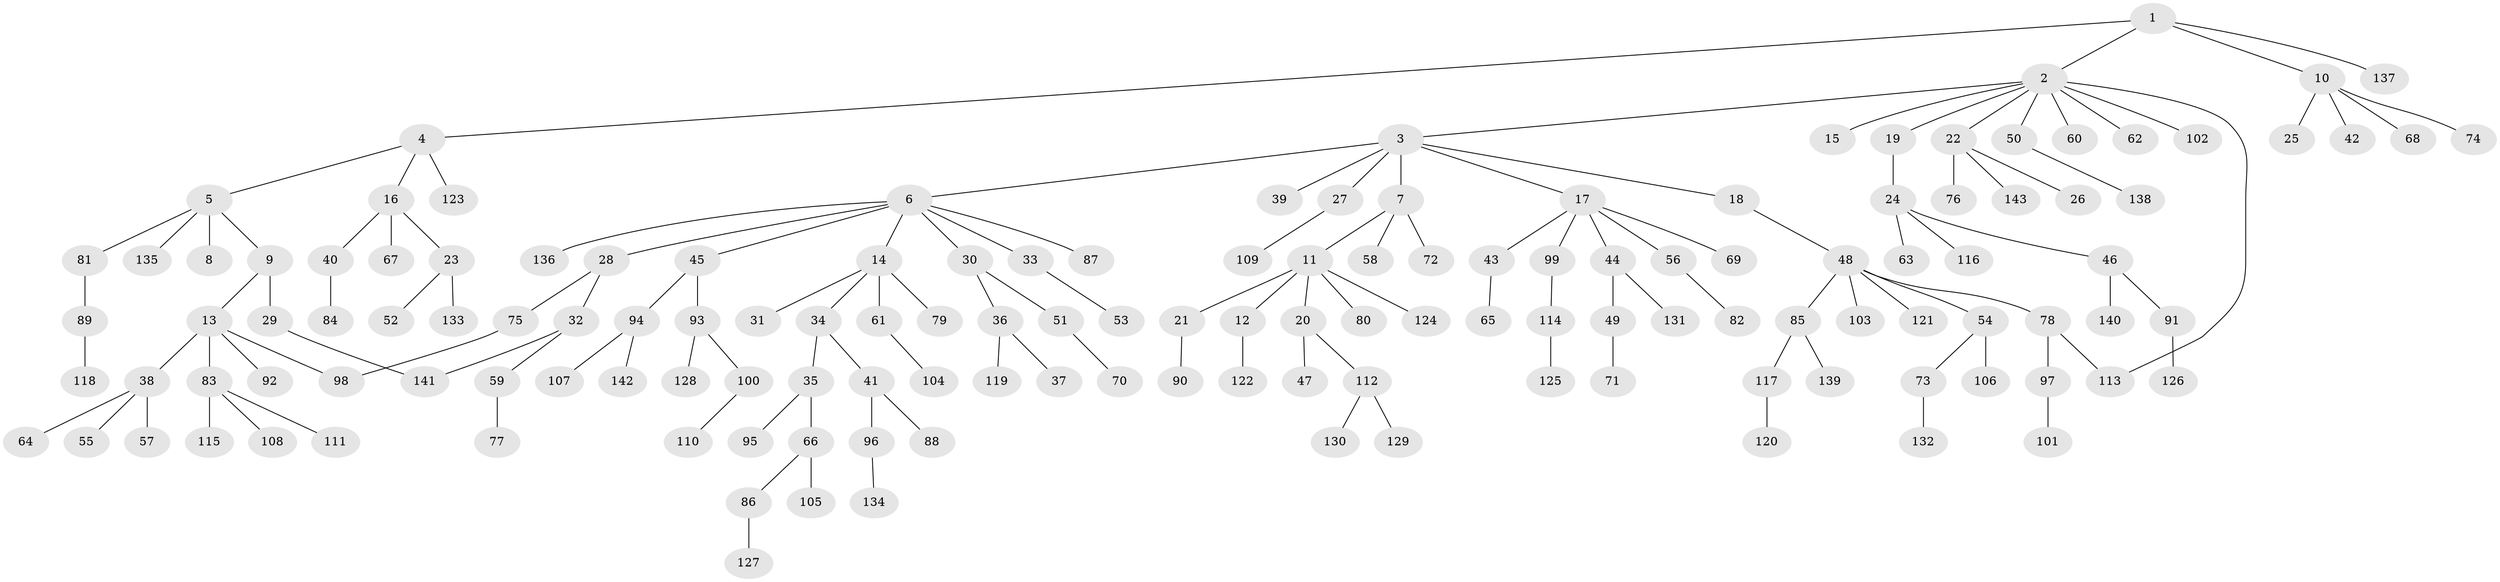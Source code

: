 // coarse degree distribution, {1: 0.9047619047619048, 6: 0.023809523809523808, 23: 0.023809523809523808, 2: 0.023809523809523808, 13: 0.023809523809523808}
// Generated by graph-tools (version 1.1) at 2025/45/03/04/25 21:45:55]
// undirected, 143 vertices, 145 edges
graph export_dot {
graph [start="1"]
  node [color=gray90,style=filled];
  1;
  2;
  3;
  4;
  5;
  6;
  7;
  8;
  9;
  10;
  11;
  12;
  13;
  14;
  15;
  16;
  17;
  18;
  19;
  20;
  21;
  22;
  23;
  24;
  25;
  26;
  27;
  28;
  29;
  30;
  31;
  32;
  33;
  34;
  35;
  36;
  37;
  38;
  39;
  40;
  41;
  42;
  43;
  44;
  45;
  46;
  47;
  48;
  49;
  50;
  51;
  52;
  53;
  54;
  55;
  56;
  57;
  58;
  59;
  60;
  61;
  62;
  63;
  64;
  65;
  66;
  67;
  68;
  69;
  70;
  71;
  72;
  73;
  74;
  75;
  76;
  77;
  78;
  79;
  80;
  81;
  82;
  83;
  84;
  85;
  86;
  87;
  88;
  89;
  90;
  91;
  92;
  93;
  94;
  95;
  96;
  97;
  98;
  99;
  100;
  101;
  102;
  103;
  104;
  105;
  106;
  107;
  108;
  109;
  110;
  111;
  112;
  113;
  114;
  115;
  116;
  117;
  118;
  119;
  120;
  121;
  122;
  123;
  124;
  125;
  126;
  127;
  128;
  129;
  130;
  131;
  132;
  133;
  134;
  135;
  136;
  137;
  138;
  139;
  140;
  141;
  142;
  143;
  1 -- 2;
  1 -- 4;
  1 -- 10;
  1 -- 137;
  2 -- 3;
  2 -- 15;
  2 -- 19;
  2 -- 22;
  2 -- 50;
  2 -- 60;
  2 -- 62;
  2 -- 102;
  2 -- 113;
  3 -- 6;
  3 -- 7;
  3 -- 17;
  3 -- 18;
  3 -- 27;
  3 -- 39;
  4 -- 5;
  4 -- 16;
  4 -- 123;
  5 -- 8;
  5 -- 9;
  5 -- 81;
  5 -- 135;
  6 -- 14;
  6 -- 28;
  6 -- 30;
  6 -- 33;
  6 -- 45;
  6 -- 87;
  6 -- 136;
  7 -- 11;
  7 -- 58;
  7 -- 72;
  9 -- 13;
  9 -- 29;
  10 -- 25;
  10 -- 42;
  10 -- 68;
  10 -- 74;
  11 -- 12;
  11 -- 20;
  11 -- 21;
  11 -- 80;
  11 -- 124;
  12 -- 122;
  13 -- 38;
  13 -- 83;
  13 -- 92;
  13 -- 98;
  14 -- 31;
  14 -- 34;
  14 -- 61;
  14 -- 79;
  16 -- 23;
  16 -- 40;
  16 -- 67;
  17 -- 43;
  17 -- 44;
  17 -- 56;
  17 -- 69;
  17 -- 99;
  18 -- 48;
  19 -- 24;
  20 -- 47;
  20 -- 112;
  21 -- 90;
  22 -- 26;
  22 -- 76;
  22 -- 143;
  23 -- 52;
  23 -- 133;
  24 -- 46;
  24 -- 63;
  24 -- 116;
  27 -- 109;
  28 -- 32;
  28 -- 75;
  29 -- 141;
  30 -- 36;
  30 -- 51;
  32 -- 59;
  32 -- 141;
  33 -- 53;
  34 -- 35;
  34 -- 41;
  35 -- 66;
  35 -- 95;
  36 -- 37;
  36 -- 119;
  38 -- 55;
  38 -- 57;
  38 -- 64;
  40 -- 84;
  41 -- 88;
  41 -- 96;
  43 -- 65;
  44 -- 49;
  44 -- 131;
  45 -- 93;
  45 -- 94;
  46 -- 91;
  46 -- 140;
  48 -- 54;
  48 -- 78;
  48 -- 85;
  48 -- 103;
  48 -- 121;
  49 -- 71;
  50 -- 138;
  51 -- 70;
  54 -- 73;
  54 -- 106;
  56 -- 82;
  59 -- 77;
  61 -- 104;
  66 -- 86;
  66 -- 105;
  73 -- 132;
  75 -- 98;
  78 -- 97;
  78 -- 113;
  81 -- 89;
  83 -- 108;
  83 -- 111;
  83 -- 115;
  85 -- 117;
  85 -- 139;
  86 -- 127;
  89 -- 118;
  91 -- 126;
  93 -- 100;
  93 -- 128;
  94 -- 107;
  94 -- 142;
  96 -- 134;
  97 -- 101;
  99 -- 114;
  100 -- 110;
  112 -- 129;
  112 -- 130;
  114 -- 125;
  117 -- 120;
}
